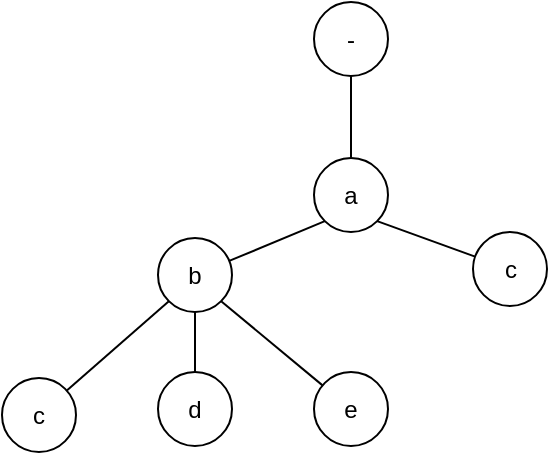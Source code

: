 <mxfile version="22.1.5" type="github">
  <diagram name="第 1 页" id="2R2rVcs6q0Jt8rsSX9Mg">
    <mxGraphModel dx="1434" dy="789" grid="0" gridSize="10" guides="1" tooltips="1" connect="1" arrows="1" fold="1" page="1" pageScale="1" pageWidth="1200" pageHeight="1920" math="0" shadow="0">
      <root>
        <mxCell id="0" />
        <mxCell id="1" parent="0" />
        <mxCell id="gsePQzeuOMIXIta1b1gM-22" value="" style="edgeStyle=orthogonalEdgeStyle;rounded=0;orthogonalLoop=1;jettySize=auto;html=1;strokeColor=default;endArrow=none;endFill=0;" edge="1" parent="1" source="gsePQzeuOMIXIta1b1gM-20" target="gsePQzeuOMIXIta1b1gM-21">
          <mxGeometry relative="1" as="geometry" />
        </mxCell>
        <mxCell id="gsePQzeuOMIXIta1b1gM-20" value="-" style="ellipse;whiteSpace=wrap;html=1;aspect=fixed;" vertex="1" parent="1">
          <mxGeometry x="502" y="117" width="37" height="37" as="geometry" />
        </mxCell>
        <mxCell id="gsePQzeuOMIXIta1b1gM-21" value="a" style="ellipse;whiteSpace=wrap;html=1;aspect=fixed;" vertex="1" parent="1">
          <mxGeometry x="502" y="195" width="37" height="37" as="geometry" />
        </mxCell>
        <mxCell id="gsePQzeuOMIXIta1b1gM-23" value="" style="rounded=0;orthogonalLoop=1;jettySize=auto;html=1;strokeColor=default;endArrow=none;endFill=0;exitX=0;exitY=1;exitDx=0;exitDy=0;" edge="1" parent="1" target="gsePQzeuOMIXIta1b1gM-24" source="gsePQzeuOMIXIta1b1gM-21">
          <mxGeometry relative="1" as="geometry">
            <mxPoint x="504" y="239" as="sourcePoint" />
          </mxGeometry>
        </mxCell>
        <mxCell id="gsePQzeuOMIXIta1b1gM-24" value="b" style="ellipse;whiteSpace=wrap;html=1;aspect=fixed;" vertex="1" parent="1">
          <mxGeometry x="424" y="235.0" width="37" height="37" as="geometry" />
        </mxCell>
        <mxCell id="gsePQzeuOMIXIta1b1gM-25" value="" style="rounded=0;orthogonalLoop=1;jettySize=auto;html=1;strokeColor=default;endArrow=none;endFill=0;exitX=1;exitY=1;exitDx=0;exitDy=0;" edge="1" parent="1" target="gsePQzeuOMIXIta1b1gM-26" source="gsePQzeuOMIXIta1b1gM-21">
          <mxGeometry relative="1" as="geometry">
            <mxPoint x="549" y="260" as="sourcePoint" />
          </mxGeometry>
        </mxCell>
        <mxCell id="gsePQzeuOMIXIta1b1gM-26" value="c" style="ellipse;whiteSpace=wrap;html=1;aspect=fixed;" vertex="1" parent="1">
          <mxGeometry x="581.5" y="232.0" width="37" height="37" as="geometry" />
        </mxCell>
        <mxCell id="gsePQzeuOMIXIta1b1gM-27" value="" style="rounded=0;orthogonalLoop=1;jettySize=auto;html=1;strokeColor=default;endArrow=none;endFill=0;exitX=0;exitY=1;exitDx=0;exitDy=0;" edge="1" parent="1" target="gsePQzeuOMIXIta1b1gM-28" source="gsePQzeuOMIXIta1b1gM-24">
          <mxGeometry relative="1" as="geometry">
            <mxPoint x="427" y="309" as="sourcePoint" />
          </mxGeometry>
        </mxCell>
        <mxCell id="gsePQzeuOMIXIta1b1gM-28" value="c" style="ellipse;whiteSpace=wrap;html=1;aspect=fixed;" vertex="1" parent="1">
          <mxGeometry x="346" y="305" width="37" height="37" as="geometry" />
        </mxCell>
        <mxCell id="gsePQzeuOMIXIta1b1gM-29" value="" style="rounded=0;orthogonalLoop=1;jettySize=auto;html=1;strokeColor=default;endArrow=none;endFill=0;exitX=0.5;exitY=1;exitDx=0;exitDy=0;" edge="1" parent="1" target="gsePQzeuOMIXIta1b1gM-30" source="gsePQzeuOMIXIta1b1gM-24">
          <mxGeometry relative="1" as="geometry">
            <mxPoint x="484" y="354" as="sourcePoint" />
          </mxGeometry>
        </mxCell>
        <mxCell id="gsePQzeuOMIXIta1b1gM-30" value="d" style="ellipse;whiteSpace=wrap;html=1;aspect=fixed;" vertex="1" parent="1">
          <mxGeometry x="424" y="302" width="37" height="37" as="geometry" />
        </mxCell>
        <mxCell id="gsePQzeuOMIXIta1b1gM-31" value="" style="rounded=0;orthogonalLoop=1;jettySize=auto;html=1;strokeColor=default;endArrow=none;endFill=0;exitX=1;exitY=1;exitDx=0;exitDy=0;" edge="1" parent="1" target="gsePQzeuOMIXIta1b1gM-32" source="gsePQzeuOMIXIta1b1gM-24">
          <mxGeometry relative="1" as="geometry">
            <mxPoint x="516.581" y="302.001" as="sourcePoint" />
          </mxGeometry>
        </mxCell>
        <mxCell id="gsePQzeuOMIXIta1b1gM-32" value="e" style="ellipse;whiteSpace=wrap;html=1;aspect=fixed;" vertex="1" parent="1">
          <mxGeometry x="502" y="302" width="37" height="37" as="geometry" />
        </mxCell>
      </root>
    </mxGraphModel>
  </diagram>
</mxfile>
